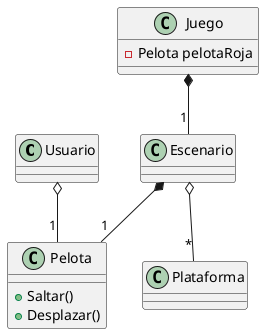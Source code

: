 @startuml Pelota


class Usuario
class Pelota{
    +Saltar()
    +Desplazar()
}
class Juego{
-Pelota pelotaRoja    
}
class Escenario
class Plataforma

Juego *-- "1"Escenario
Escenario *-- "1"Pelota
Usuario o-- "1"Pelota
Escenario o-- "*"Plataforma
@enduml